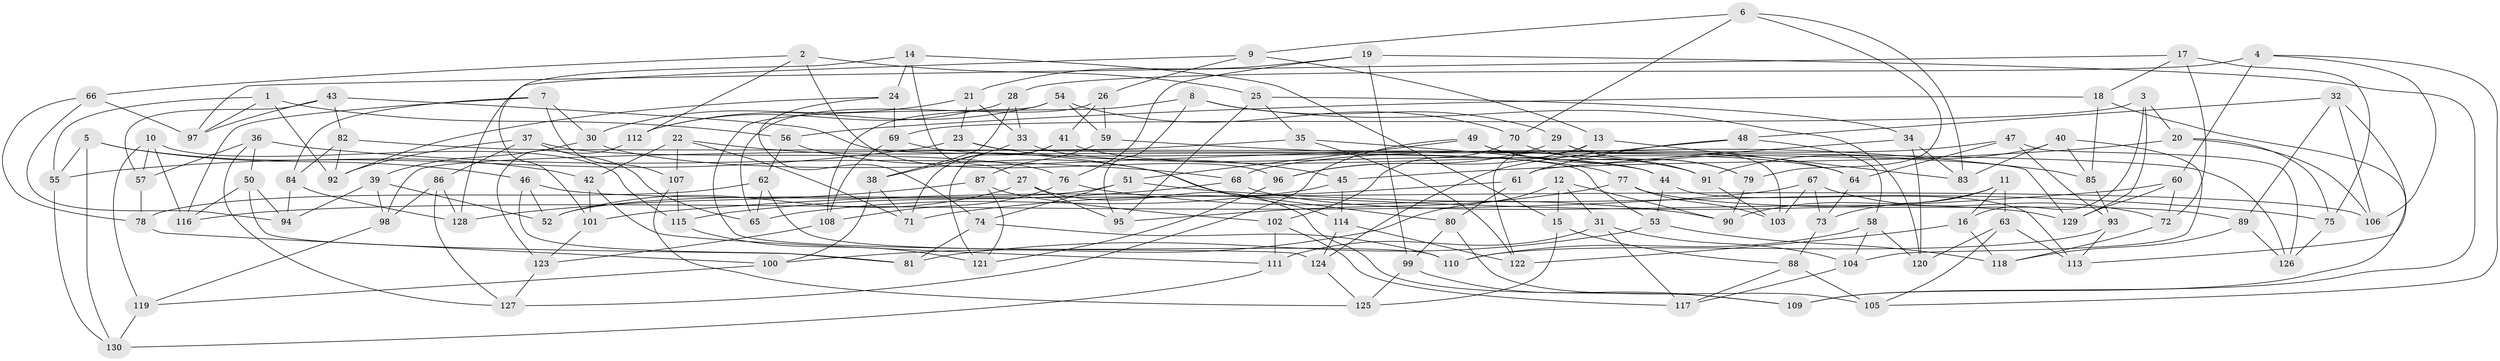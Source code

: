// coarse degree distribution, {6: 0.5569620253164557, 4: 0.34177215189873417, 5: 0.08860759493670886, 3: 0.012658227848101266}
// Generated by graph-tools (version 1.1) at 2025/52/02/27/25 19:52:35]
// undirected, 130 vertices, 260 edges
graph export_dot {
graph [start="1"]
  node [color=gray90,style=filled];
  1;
  2;
  3;
  4;
  5;
  6;
  7;
  8;
  9;
  10;
  11;
  12;
  13;
  14;
  15;
  16;
  17;
  18;
  19;
  20;
  21;
  22;
  23;
  24;
  25;
  26;
  27;
  28;
  29;
  30;
  31;
  32;
  33;
  34;
  35;
  36;
  37;
  38;
  39;
  40;
  41;
  42;
  43;
  44;
  45;
  46;
  47;
  48;
  49;
  50;
  51;
  52;
  53;
  54;
  55;
  56;
  57;
  58;
  59;
  60;
  61;
  62;
  63;
  64;
  65;
  66;
  67;
  68;
  69;
  70;
  71;
  72;
  73;
  74;
  75;
  76;
  77;
  78;
  79;
  80;
  81;
  82;
  83;
  84;
  85;
  86;
  87;
  88;
  89;
  90;
  91;
  92;
  93;
  94;
  95;
  96;
  97;
  98;
  99;
  100;
  101;
  102;
  103;
  104;
  105;
  106;
  107;
  108;
  109;
  110;
  111;
  112;
  113;
  114;
  115;
  116;
  117;
  118;
  119;
  120;
  121;
  122;
  123;
  124;
  125;
  126;
  127;
  128;
  129;
  130;
  1 -- 55;
  1 -- 92;
  1 -- 97;
  1 -- 56;
  2 -- 96;
  2 -- 66;
  2 -- 112;
  2 -- 25;
  3 -- 69;
  3 -- 16;
  3 -- 129;
  3 -- 20;
  4 -- 60;
  4 -- 106;
  4 -- 105;
  4 -- 28;
  5 -- 46;
  5 -- 42;
  5 -- 130;
  5 -- 55;
  6 -- 79;
  6 -- 70;
  6 -- 9;
  6 -- 83;
  7 -- 116;
  7 -- 84;
  7 -- 107;
  7 -- 30;
  8 -- 120;
  8 -- 108;
  8 -- 29;
  8 -- 95;
  9 -- 26;
  9 -- 13;
  9 -- 128;
  10 -- 115;
  10 -- 119;
  10 -- 116;
  10 -- 57;
  11 -- 63;
  11 -- 90;
  11 -- 73;
  11 -- 16;
  12 -- 31;
  12 -- 100;
  12 -- 15;
  12 -- 90;
  13 -- 96;
  13 -- 83;
  13 -- 122;
  14 -- 15;
  14 -- 24;
  14 -- 27;
  14 -- 101;
  15 -- 88;
  15 -- 125;
  16 -- 122;
  16 -- 118;
  17 -- 75;
  17 -- 18;
  17 -- 72;
  17 -- 97;
  18 -- 85;
  18 -- 109;
  18 -- 56;
  19 -- 99;
  19 -- 109;
  19 -- 76;
  19 -- 21;
  20 -- 75;
  20 -- 106;
  20 -- 45;
  21 -- 30;
  21 -- 23;
  21 -- 33;
  22 -- 42;
  22 -- 71;
  22 -- 80;
  22 -- 107;
  23 -- 55;
  23 -- 129;
  23 -- 45;
  24 -- 69;
  24 -- 74;
  24 -- 92;
  25 -- 95;
  25 -- 34;
  25 -- 35;
  26 -- 41;
  26 -- 65;
  26 -- 59;
  27 -- 95;
  27 -- 52;
  27 -- 109;
  28 -- 33;
  28 -- 112;
  28 -- 38;
  29 -- 103;
  29 -- 79;
  29 -- 96;
  30 -- 91;
  30 -- 39;
  31 -- 117;
  31 -- 111;
  31 -- 104;
  32 -- 106;
  32 -- 89;
  32 -- 113;
  32 -- 48;
  33 -- 44;
  33 -- 38;
  34 -- 120;
  34 -- 83;
  34 -- 61;
  35 -- 98;
  35 -- 44;
  35 -- 122;
  36 -- 127;
  36 -- 57;
  36 -- 50;
  36 -- 68;
  37 -- 92;
  37 -- 65;
  37 -- 86;
  37 -- 76;
  38 -- 100;
  38 -- 71;
  39 -- 52;
  39 -- 98;
  39 -- 94;
  40 -- 83;
  40 -- 85;
  40 -- 104;
  40 -- 91;
  41 -- 64;
  41 -- 71;
  41 -- 121;
  42 -- 101;
  42 -- 111;
  43 -- 82;
  43 -- 97;
  43 -- 53;
  43 -- 57;
  44 -- 113;
  44 -- 53;
  45 -- 114;
  45 -- 65;
  46 -- 106;
  46 -- 52;
  46 -- 81;
  47 -- 68;
  47 -- 126;
  47 -- 93;
  47 -- 64;
  48 -- 61;
  48 -- 58;
  48 -- 124;
  49 -- 91;
  49 -- 51;
  49 -- 64;
  49 -- 127;
  50 -- 81;
  50 -- 94;
  50 -- 116;
  51 -- 75;
  51 -- 74;
  51 -- 52;
  53 -- 81;
  53 -- 118;
  54 -- 124;
  54 -- 112;
  54 -- 70;
  54 -- 59;
  55 -- 130;
  56 -- 114;
  56 -- 62;
  57 -- 78;
  58 -- 120;
  58 -- 110;
  58 -- 104;
  59 -- 85;
  59 -- 87;
  60 -- 101;
  60 -- 129;
  60 -- 72;
  61 -- 71;
  61 -- 80;
  62 -- 78;
  62 -- 65;
  62 -- 110;
  63 -- 105;
  63 -- 113;
  63 -- 120;
  64 -- 73;
  66 -- 78;
  66 -- 94;
  66 -- 97;
  67 -- 72;
  67 -- 73;
  67 -- 103;
  67 -- 116;
  68 -- 129;
  68 -- 115;
  69 -- 108;
  69 -- 77;
  70 -- 79;
  70 -- 102;
  72 -- 118;
  73 -- 88;
  74 -- 81;
  74 -- 110;
  75 -- 126;
  76 -- 90;
  76 -- 108;
  77 -- 103;
  77 -- 95;
  77 -- 89;
  78 -- 100;
  79 -- 90;
  80 -- 105;
  80 -- 99;
  82 -- 92;
  82 -- 126;
  82 -- 84;
  84 -- 94;
  84 -- 128;
  85 -- 93;
  86 -- 98;
  86 -- 127;
  86 -- 128;
  87 -- 128;
  87 -- 102;
  87 -- 121;
  88 -- 117;
  88 -- 105;
  89 -- 126;
  89 -- 118;
  91 -- 103;
  93 -- 113;
  93 -- 110;
  96 -- 121;
  98 -- 119;
  99 -- 109;
  99 -- 125;
  100 -- 119;
  101 -- 123;
  102 -- 111;
  102 -- 117;
  104 -- 117;
  107 -- 125;
  107 -- 115;
  108 -- 123;
  111 -- 130;
  112 -- 123;
  114 -- 122;
  114 -- 124;
  115 -- 121;
  119 -- 130;
  123 -- 127;
  124 -- 125;
}
